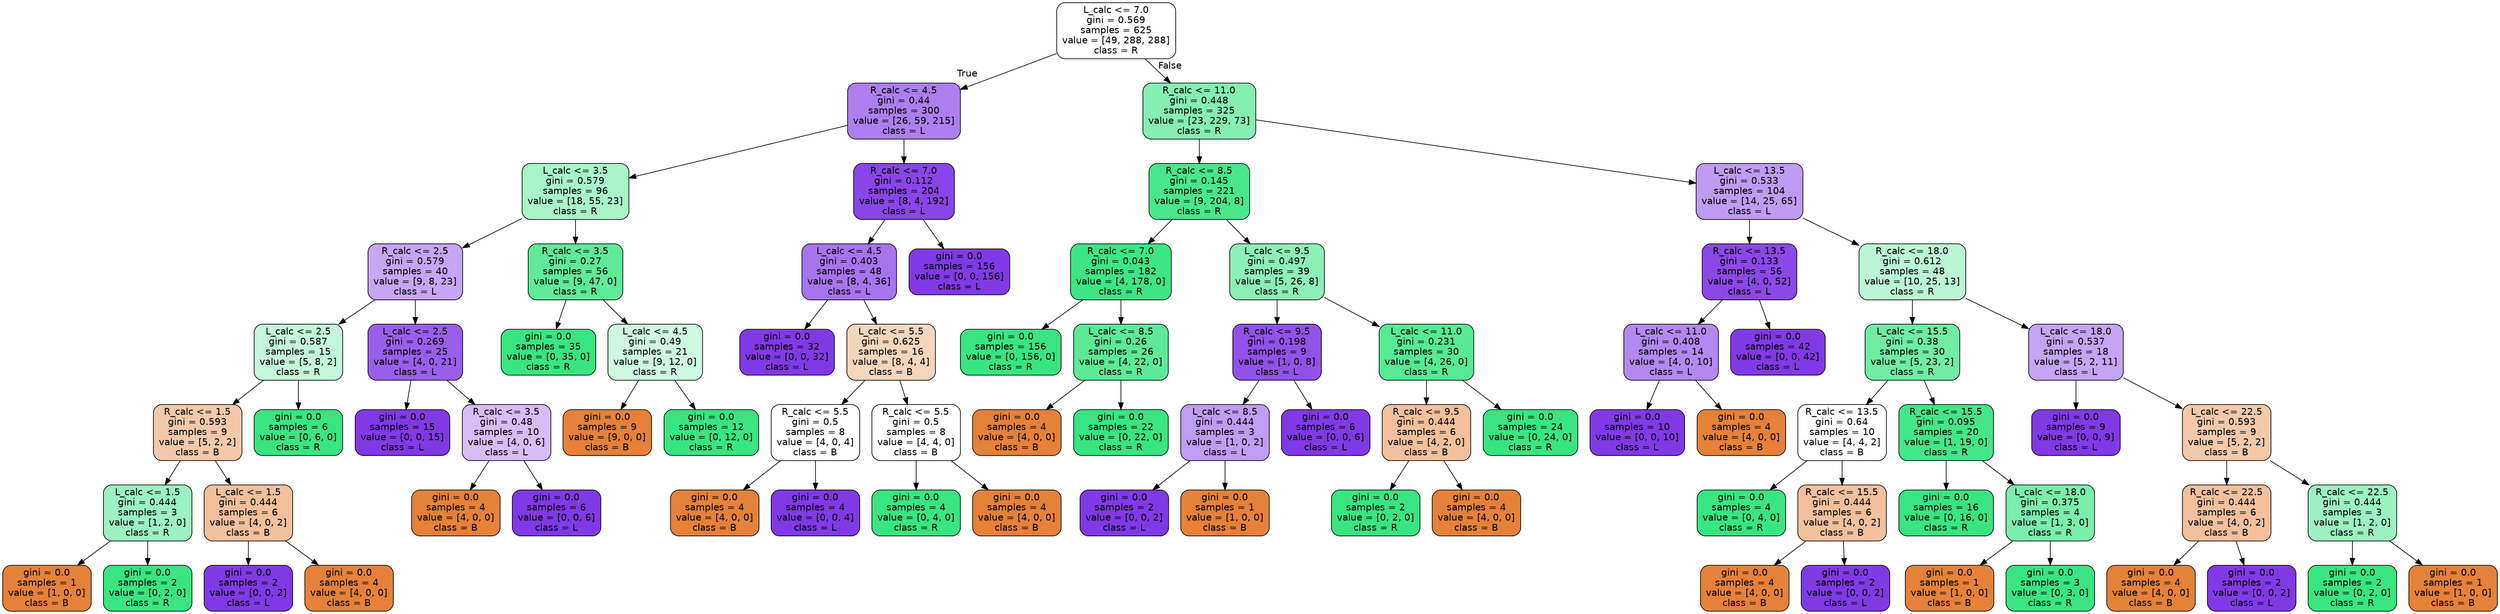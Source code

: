 digraph Tree {
node [shape=box, style="filled, rounded", color="black", fontname=helvetica] ;
edge [fontname=helvetica] ;
0 [label="L_calc <= 7.0\ngini = 0.569\nsamples = 625\nvalue = [49, 288, 288]\nclass = R", fillcolor="#ffffff"] ;
1 [label="R_calc <= 4.5\ngini = 0.44\nsamples = 300\nvalue = [26, 59, 215]\nclass = L", fillcolor="#ad7fee"] ;
0 -> 1 [labeldistance=2.5, labelangle=45, headlabel="True"] ;
2 [label="L_calc <= 3.5\ngini = 0.579\nsamples = 96\nvalue = [18, 55, 23]\nclass = R", fillcolor="#a8f4c8"] ;
1 -> 2 ;
3 [label="R_calc <= 2.5\ngini = 0.579\nsamples = 40\nvalue = [9, 8, 23]\nclass = L", fillcolor="#c6a6f3"] ;
2 -> 3 ;
4 [label="L_calc <= 2.5\ngini = 0.587\nsamples = 15\nvalue = [5, 8, 2]\nclass = R", fillcolor="#c4f7d9"] ;
3 -> 4 ;
5 [label="R_calc <= 1.5\ngini = 0.593\nsamples = 9\nvalue = [5, 2, 2]\nclass = B", fillcolor="#f4c9aa"] ;
4 -> 5 ;
6 [label="L_calc <= 1.5\ngini = 0.444\nsamples = 3\nvalue = [1, 2, 0]\nclass = R", fillcolor="#9cf2c0"] ;
5 -> 6 ;
7 [label="gini = 0.0\nsamples = 1\nvalue = [1, 0, 0]\nclass = B", fillcolor="#e58139"] ;
6 -> 7 ;
8 [label="gini = 0.0\nsamples = 2\nvalue = [0, 2, 0]\nclass = R", fillcolor="#39e581"] ;
6 -> 8 ;
9 [label="L_calc <= 1.5\ngini = 0.444\nsamples = 6\nvalue = [4, 0, 2]\nclass = B", fillcolor="#f2c09c"] ;
5 -> 9 ;
10 [label="gini = 0.0\nsamples = 2\nvalue = [0, 0, 2]\nclass = L", fillcolor="#8139e5"] ;
9 -> 10 ;
11 [label="gini = 0.0\nsamples = 4\nvalue = [4, 0, 0]\nclass = B", fillcolor="#e58139"] ;
9 -> 11 ;
12 [label="gini = 0.0\nsamples = 6\nvalue = [0, 6, 0]\nclass = R", fillcolor="#39e581"] ;
4 -> 12 ;
13 [label="L_calc <= 2.5\ngini = 0.269\nsamples = 25\nvalue = [4, 0, 21]\nclass = L", fillcolor="#995fea"] ;
3 -> 13 ;
14 [label="gini = 0.0\nsamples = 15\nvalue = [0, 0, 15]\nclass = L", fillcolor="#8139e5"] ;
13 -> 14 ;
15 [label="R_calc <= 3.5\ngini = 0.48\nsamples = 10\nvalue = [4, 0, 6]\nclass = L", fillcolor="#d5bdf6"] ;
13 -> 15 ;
16 [label="gini = 0.0\nsamples = 4\nvalue = [4, 0, 0]\nclass = B", fillcolor="#e58139"] ;
15 -> 16 ;
17 [label="gini = 0.0\nsamples = 6\nvalue = [0, 0, 6]\nclass = L", fillcolor="#8139e5"] ;
15 -> 17 ;
18 [label="R_calc <= 3.5\ngini = 0.27\nsamples = 56\nvalue = [9, 47, 0]\nclass = R", fillcolor="#5fea99"] ;
2 -> 18 ;
19 [label="gini = 0.0\nsamples = 35\nvalue = [0, 35, 0]\nclass = R", fillcolor="#39e581"] ;
18 -> 19 ;
20 [label="L_calc <= 4.5\ngini = 0.49\nsamples = 21\nvalue = [9, 12, 0]\nclass = R", fillcolor="#cef8e0"] ;
18 -> 20 ;
21 [label="gini = 0.0\nsamples = 9\nvalue = [9, 0, 0]\nclass = B", fillcolor="#e58139"] ;
20 -> 21 ;
22 [label="gini = 0.0\nsamples = 12\nvalue = [0, 12, 0]\nclass = R", fillcolor="#39e581"] ;
20 -> 22 ;
23 [label="R_calc <= 7.0\ngini = 0.112\nsamples = 204\nvalue = [8, 4, 192]\nclass = L", fillcolor="#8945e7"] ;
1 -> 23 ;
24 [label="L_calc <= 4.5\ngini = 0.403\nsamples = 48\nvalue = [8, 4, 36]\nclass = L", fillcolor="#a774ed"] ;
23 -> 24 ;
25 [label="gini = 0.0\nsamples = 32\nvalue = [0, 0, 32]\nclass = L", fillcolor="#8139e5"] ;
24 -> 25 ;
26 [label="L_calc <= 5.5\ngini = 0.625\nsamples = 16\nvalue = [8, 4, 4]\nclass = B", fillcolor="#f6d5bd"] ;
24 -> 26 ;
27 [label="R_calc <= 5.5\ngini = 0.5\nsamples = 8\nvalue = [4, 0, 4]\nclass = B", fillcolor="#ffffff"] ;
26 -> 27 ;
28 [label="gini = 0.0\nsamples = 4\nvalue = [4, 0, 0]\nclass = B", fillcolor="#e58139"] ;
27 -> 28 ;
29 [label="gini = 0.0\nsamples = 4\nvalue = [0, 0, 4]\nclass = L", fillcolor="#8139e5"] ;
27 -> 29 ;
30 [label="R_calc <= 5.5\ngini = 0.5\nsamples = 8\nvalue = [4, 4, 0]\nclass = B", fillcolor="#ffffff"] ;
26 -> 30 ;
31 [label="gini = 0.0\nsamples = 4\nvalue = [0, 4, 0]\nclass = R", fillcolor="#39e581"] ;
30 -> 31 ;
32 [label="gini = 0.0\nsamples = 4\nvalue = [4, 0, 0]\nclass = B", fillcolor="#e58139"] ;
30 -> 32 ;
33 [label="gini = 0.0\nsamples = 156\nvalue = [0, 0, 156]\nclass = L", fillcolor="#8139e5"] ;
23 -> 33 ;
34 [label="R_calc <= 11.0\ngini = 0.448\nsamples = 325\nvalue = [23, 229, 73]\nclass = R", fillcolor="#84efb1"] ;
0 -> 34 [labeldistance=2.5, labelangle=-45, headlabel="False"] ;
35 [label="R_calc <= 8.5\ngini = 0.145\nsamples = 221\nvalue = [9, 204, 8]\nclass = R", fillcolor="#49e78b"] ;
34 -> 35 ;
36 [label="R_calc <= 7.0\ngini = 0.043\nsamples = 182\nvalue = [4, 178, 0]\nclass = R", fillcolor="#3de684"] ;
35 -> 36 ;
37 [label="gini = 0.0\nsamples = 156\nvalue = [0, 156, 0]\nclass = R", fillcolor="#39e581"] ;
36 -> 37 ;
38 [label="L_calc <= 8.5\ngini = 0.26\nsamples = 26\nvalue = [4, 22, 0]\nclass = R", fillcolor="#5dea98"] ;
36 -> 38 ;
39 [label="gini = 0.0\nsamples = 4\nvalue = [4, 0, 0]\nclass = B", fillcolor="#e58139"] ;
38 -> 39 ;
40 [label="gini = 0.0\nsamples = 22\nvalue = [0, 22, 0]\nclass = R", fillcolor="#39e581"] ;
38 -> 40 ;
41 [label="L_calc <= 9.5\ngini = 0.497\nsamples = 39\nvalue = [5, 26, 8]\nclass = R", fillcolor="#8cf0b6"] ;
35 -> 41 ;
42 [label="R_calc <= 9.5\ngini = 0.198\nsamples = 9\nvalue = [1, 0, 8]\nclass = L", fillcolor="#9152e8"] ;
41 -> 42 ;
43 [label="L_calc <= 8.5\ngini = 0.444\nsamples = 3\nvalue = [1, 0, 2]\nclass = L", fillcolor="#c09cf2"] ;
42 -> 43 ;
44 [label="gini = 0.0\nsamples = 2\nvalue = [0, 0, 2]\nclass = L", fillcolor="#8139e5"] ;
43 -> 44 ;
45 [label="gini = 0.0\nsamples = 1\nvalue = [1, 0, 0]\nclass = B", fillcolor="#e58139"] ;
43 -> 45 ;
46 [label="gini = 0.0\nsamples = 6\nvalue = [0, 0, 6]\nclass = L", fillcolor="#8139e5"] ;
42 -> 46 ;
47 [label="L_calc <= 11.0\ngini = 0.231\nsamples = 30\nvalue = [4, 26, 0]\nclass = R", fillcolor="#57e994"] ;
41 -> 47 ;
48 [label="R_calc <= 9.5\ngini = 0.444\nsamples = 6\nvalue = [4, 2, 0]\nclass = B", fillcolor="#f2c09c"] ;
47 -> 48 ;
49 [label="gini = 0.0\nsamples = 2\nvalue = [0, 2, 0]\nclass = R", fillcolor="#39e581"] ;
48 -> 49 ;
50 [label="gini = 0.0\nsamples = 4\nvalue = [4, 0, 0]\nclass = B", fillcolor="#e58139"] ;
48 -> 50 ;
51 [label="gini = 0.0\nsamples = 24\nvalue = [0, 24, 0]\nclass = R", fillcolor="#39e581"] ;
47 -> 51 ;
52 [label="L_calc <= 13.5\ngini = 0.533\nsamples = 104\nvalue = [14, 25, 65]\nclass = L", fillcolor="#bf9bf2"] ;
34 -> 52 ;
53 [label="R_calc <= 13.5\ngini = 0.133\nsamples = 56\nvalue = [4, 0, 52]\nclass = L", fillcolor="#8b48e7"] ;
52 -> 53 ;
54 [label="L_calc <= 11.0\ngini = 0.408\nsamples = 14\nvalue = [4, 0, 10]\nclass = L", fillcolor="#b388ef"] ;
53 -> 54 ;
55 [label="gini = 0.0\nsamples = 10\nvalue = [0, 0, 10]\nclass = L", fillcolor="#8139e5"] ;
54 -> 55 ;
56 [label="gini = 0.0\nsamples = 4\nvalue = [4, 0, 0]\nclass = B", fillcolor="#e58139"] ;
54 -> 56 ;
57 [label="gini = 0.0\nsamples = 42\nvalue = [0, 0, 42]\nclass = L", fillcolor="#8139e5"] ;
53 -> 57 ;
58 [label="R_calc <= 18.0\ngini = 0.612\nsamples = 48\nvalue = [10, 25, 13]\nclass = R", fillcolor="#bbf6d4"] ;
52 -> 58 ;
59 [label="L_calc <= 15.5\ngini = 0.38\nsamples = 30\nvalue = [5, 23, 2]\nclass = R", fillcolor="#70eca4"] ;
58 -> 59 ;
60 [label="R_calc <= 13.5\ngini = 0.64\nsamples = 10\nvalue = [4, 4, 2]\nclass = B", fillcolor="#ffffff"] ;
59 -> 60 ;
61 [label="gini = 0.0\nsamples = 4\nvalue = [0, 4, 0]\nclass = R", fillcolor="#39e581"] ;
60 -> 61 ;
62 [label="R_calc <= 15.5\ngini = 0.444\nsamples = 6\nvalue = [4, 0, 2]\nclass = B", fillcolor="#f2c09c"] ;
60 -> 62 ;
63 [label="gini = 0.0\nsamples = 4\nvalue = [4, 0, 0]\nclass = B", fillcolor="#e58139"] ;
62 -> 63 ;
64 [label="gini = 0.0\nsamples = 2\nvalue = [0, 0, 2]\nclass = L", fillcolor="#8139e5"] ;
62 -> 64 ;
65 [label="R_calc <= 15.5\ngini = 0.095\nsamples = 20\nvalue = [1, 19, 0]\nclass = R", fillcolor="#43e688"] ;
59 -> 65 ;
66 [label="gini = 0.0\nsamples = 16\nvalue = [0, 16, 0]\nclass = R", fillcolor="#39e581"] ;
65 -> 66 ;
67 [label="L_calc <= 18.0\ngini = 0.375\nsamples = 4\nvalue = [1, 3, 0]\nclass = R", fillcolor="#7beeab"] ;
65 -> 67 ;
68 [label="gini = 0.0\nsamples = 1\nvalue = [1, 0, 0]\nclass = B", fillcolor="#e58139"] ;
67 -> 68 ;
69 [label="gini = 0.0\nsamples = 3\nvalue = [0, 3, 0]\nclass = R", fillcolor="#39e581"] ;
67 -> 69 ;
70 [label="L_calc <= 18.0\ngini = 0.537\nsamples = 18\nvalue = [5, 2, 11]\nclass = L", fillcolor="#c5a4f3"] ;
58 -> 70 ;
71 [label="gini = 0.0\nsamples = 9\nvalue = [0, 0, 9]\nclass = L", fillcolor="#8139e5"] ;
70 -> 71 ;
72 [label="L_calc <= 22.5\ngini = 0.593\nsamples = 9\nvalue = [5, 2, 2]\nclass = B", fillcolor="#f4c9aa"] ;
70 -> 72 ;
73 [label="R_calc <= 22.5\ngini = 0.444\nsamples = 6\nvalue = [4, 0, 2]\nclass = B", fillcolor="#f2c09c"] ;
72 -> 73 ;
74 [label="gini = 0.0\nsamples = 4\nvalue = [4, 0, 0]\nclass = B", fillcolor="#e58139"] ;
73 -> 74 ;
75 [label="gini = 0.0\nsamples = 2\nvalue = [0, 0, 2]\nclass = L", fillcolor="#8139e5"] ;
73 -> 75 ;
76 [label="R_calc <= 22.5\ngini = 0.444\nsamples = 3\nvalue = [1, 2, 0]\nclass = R", fillcolor="#9cf2c0"] ;
72 -> 76 ;
77 [label="gini = 0.0\nsamples = 2\nvalue = [0, 2, 0]\nclass = R", fillcolor="#39e581"] ;
76 -> 77 ;
78 [label="gini = 0.0\nsamples = 1\nvalue = [1, 0, 0]\nclass = B", fillcolor="#e58139"] ;
76 -> 78 ;
}